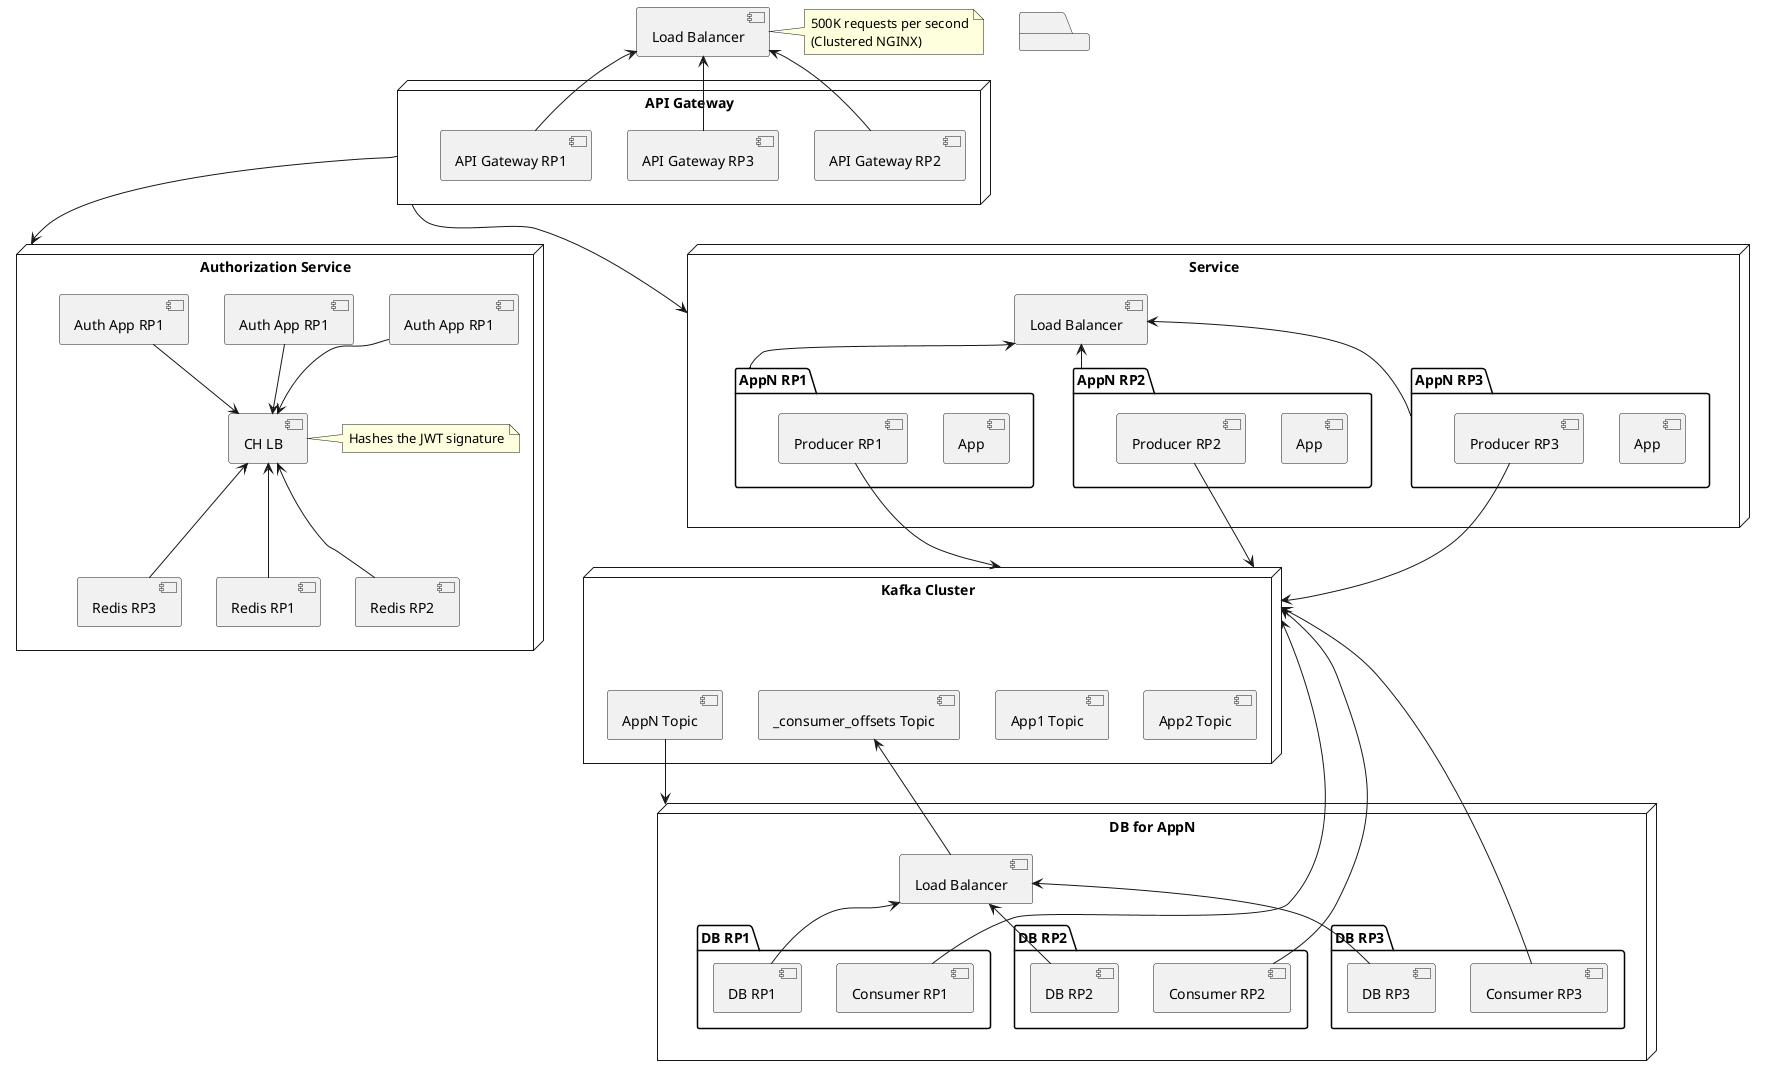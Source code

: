 @startuml

' create an api gateway as a component
node "API Gateway" {
    component "API Gateway RP1" as api_r1
    component "API Gateway RP2" as api_r2
    component "API Gateway RP3" as api_r3
}

' create a load balancer as a component
component "Load Balancer" as lb_api_gateway

' note for the load balancer
note right of lb_api_gateway
    500K requests per second
    (Clustered NGINX)
end note

' connect the api gateway to the load balancer
api_r1 -up-> lb_api_gateway
api_r2 -up-> lb_api_gateway
api_r3 -up-> lb_api_gateway

node "Authorization Service" {
    component "Auth App RP1" as auth_r1
    component "Auth App RP1" as auth_r2
    component "Auth App RP1" as auth_r3

    ' create a consistent hashing load balancer
    component "CH LB" as ch_lb

    ' create a note to explain the load balancer
    note right of ch_lb
        Hashes the JWT signature
    end note

    ' connect the authorization service to the load balancer
    auth_r1 --> ch_lb
    auth_r2 --> ch_lb
    auth_r3 --> ch_lb

    component "Redis RP1" as redis_rp1
    component "Redis RP2" as redis_rp2
    component "Redis RP3" as redis_rp3

   ' connect the redis instances to the load balancer under the load balancer
    redis_rp1 -up-> ch_lb
    redis_rp2 -up-> ch_lb
    redis_rp3 -up-> ch_lb

}

node "Service" {
    package "AppN RP1" {
        component "App" as service_r1
        component "Producer RP1"
    }

    package "AppN RP2" {
        component "App" as service_r2
        component "Producer RP2"
    }

    package "AppN RP3" {
        component "App" as service_r3
        component "Producer RP3"
    }

    ' create a consistent hashing load balancer
    component "Load Balancer" as lb_service

    ' connect the service to the load balancer
    "AppN RP1" -up-> lb_service
    "AppN RP2" -up-> lb_service
    "AppN RP3" -up-> lb_service

}

' connect the load api gateway to the authorization service
"API Gateway" -down-> "Authorization Service"
"API Gateway" -down-> "Service"

' create a kafka cluster
node "Kafka Cluster" {
    component "App1 Topic"
    component "App2 Topic"
    component "AppN Topic"
    component "_consumer_offsets Topic"
    "App2 Topic" -[hidden]left-> "App1 Topic"
}

"Kafka Cluster" -[hidden]down-> "App1 Topic"

' connect the producer to the kafka cluster
"Producer RP1" -down-> "Kafka Cluster"
"Producer RP2" -down-> "Kafka Cluster"
"Producer RP3" -down-> "Kafka Cluster"

node "DB for AppN" {
    package "DB RP1" {
        component "DB RP1" as db_r1
        component "Consumer RP1"
    }

    package "DB RP2" {
        component "DB RP2" as db_r2
        component "Consumer RP2"
    }

    package "DB RP3" {
        component "DB RP3" as db_r3
        component "Consumer RP3"
    }

    component "Load Balancer" as lb_db

    ' load balance the database
    db_r1 -up-> lb_db
    db_r2 -up-> lb_db
    db_r3 -up-> lb_db

    ' connect the consumer to the kafka cluster
    "Consumer RP1" -up-> "Kafka Cluster"
    "Consumer RP2" -up-> "Kafka Cluster"
    "Consumer RP3" -up-> "Kafka Cluster"
}

' connect AppN to the database
"AppN Topic" -down-> "DB for AppN"
lb_db -up-> "_consumer_offsets Topic"


folder {
}

@enduml